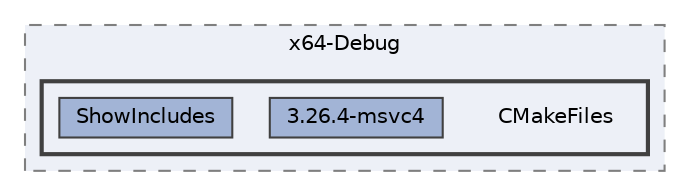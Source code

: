 digraph "E:/Code/Skola/Su/CProg/CProg-Project/out/build/x64-Debug/CMakeFiles"
{
 // LATEX_PDF_SIZE
  bgcolor="transparent";
  edge [fontname=Helvetica,fontsize=10,labelfontname=Helvetica,labelfontsize=10];
  node [fontname=Helvetica,fontsize=10,shape=box,height=0.2,width=0.4];
  compound=true
  subgraph clusterdir_e3da2e21cd04b3876441f71203b18d9f {
    graph [ bgcolor="#edf0f7", pencolor="grey50", label="x64-Debug", fontname=Helvetica,fontsize=10 style="filled,dashed", URL="dir_e3da2e21cd04b3876441f71203b18d9f.html",tooltip=""]
  subgraph clusterdir_08e329178fd1abe73da96f20b637b3db {
    graph [ bgcolor="#edf0f7", pencolor="grey25", label="", fontname=Helvetica,fontsize=10 style="filled,bold", URL="dir_08e329178fd1abe73da96f20b637b3db.html",tooltip=""]
    dir_08e329178fd1abe73da96f20b637b3db [shape=plaintext, label="CMakeFiles"];
  dir_98883549afa972423c191990a05879e0 [label="3.26.4-msvc4", fillcolor="#a2b4d6", color="grey25", style="filled", URL="dir_98883549afa972423c191990a05879e0.html",tooltip=""];
  dir_98f3c9490cdf79f1905bfac13c5cf365 [label="ShowIncludes", fillcolor="#a2b4d6", color="grey25", style="filled", URL="dir_98f3c9490cdf79f1905bfac13c5cf365.html",tooltip=""];
  }
  }
}
